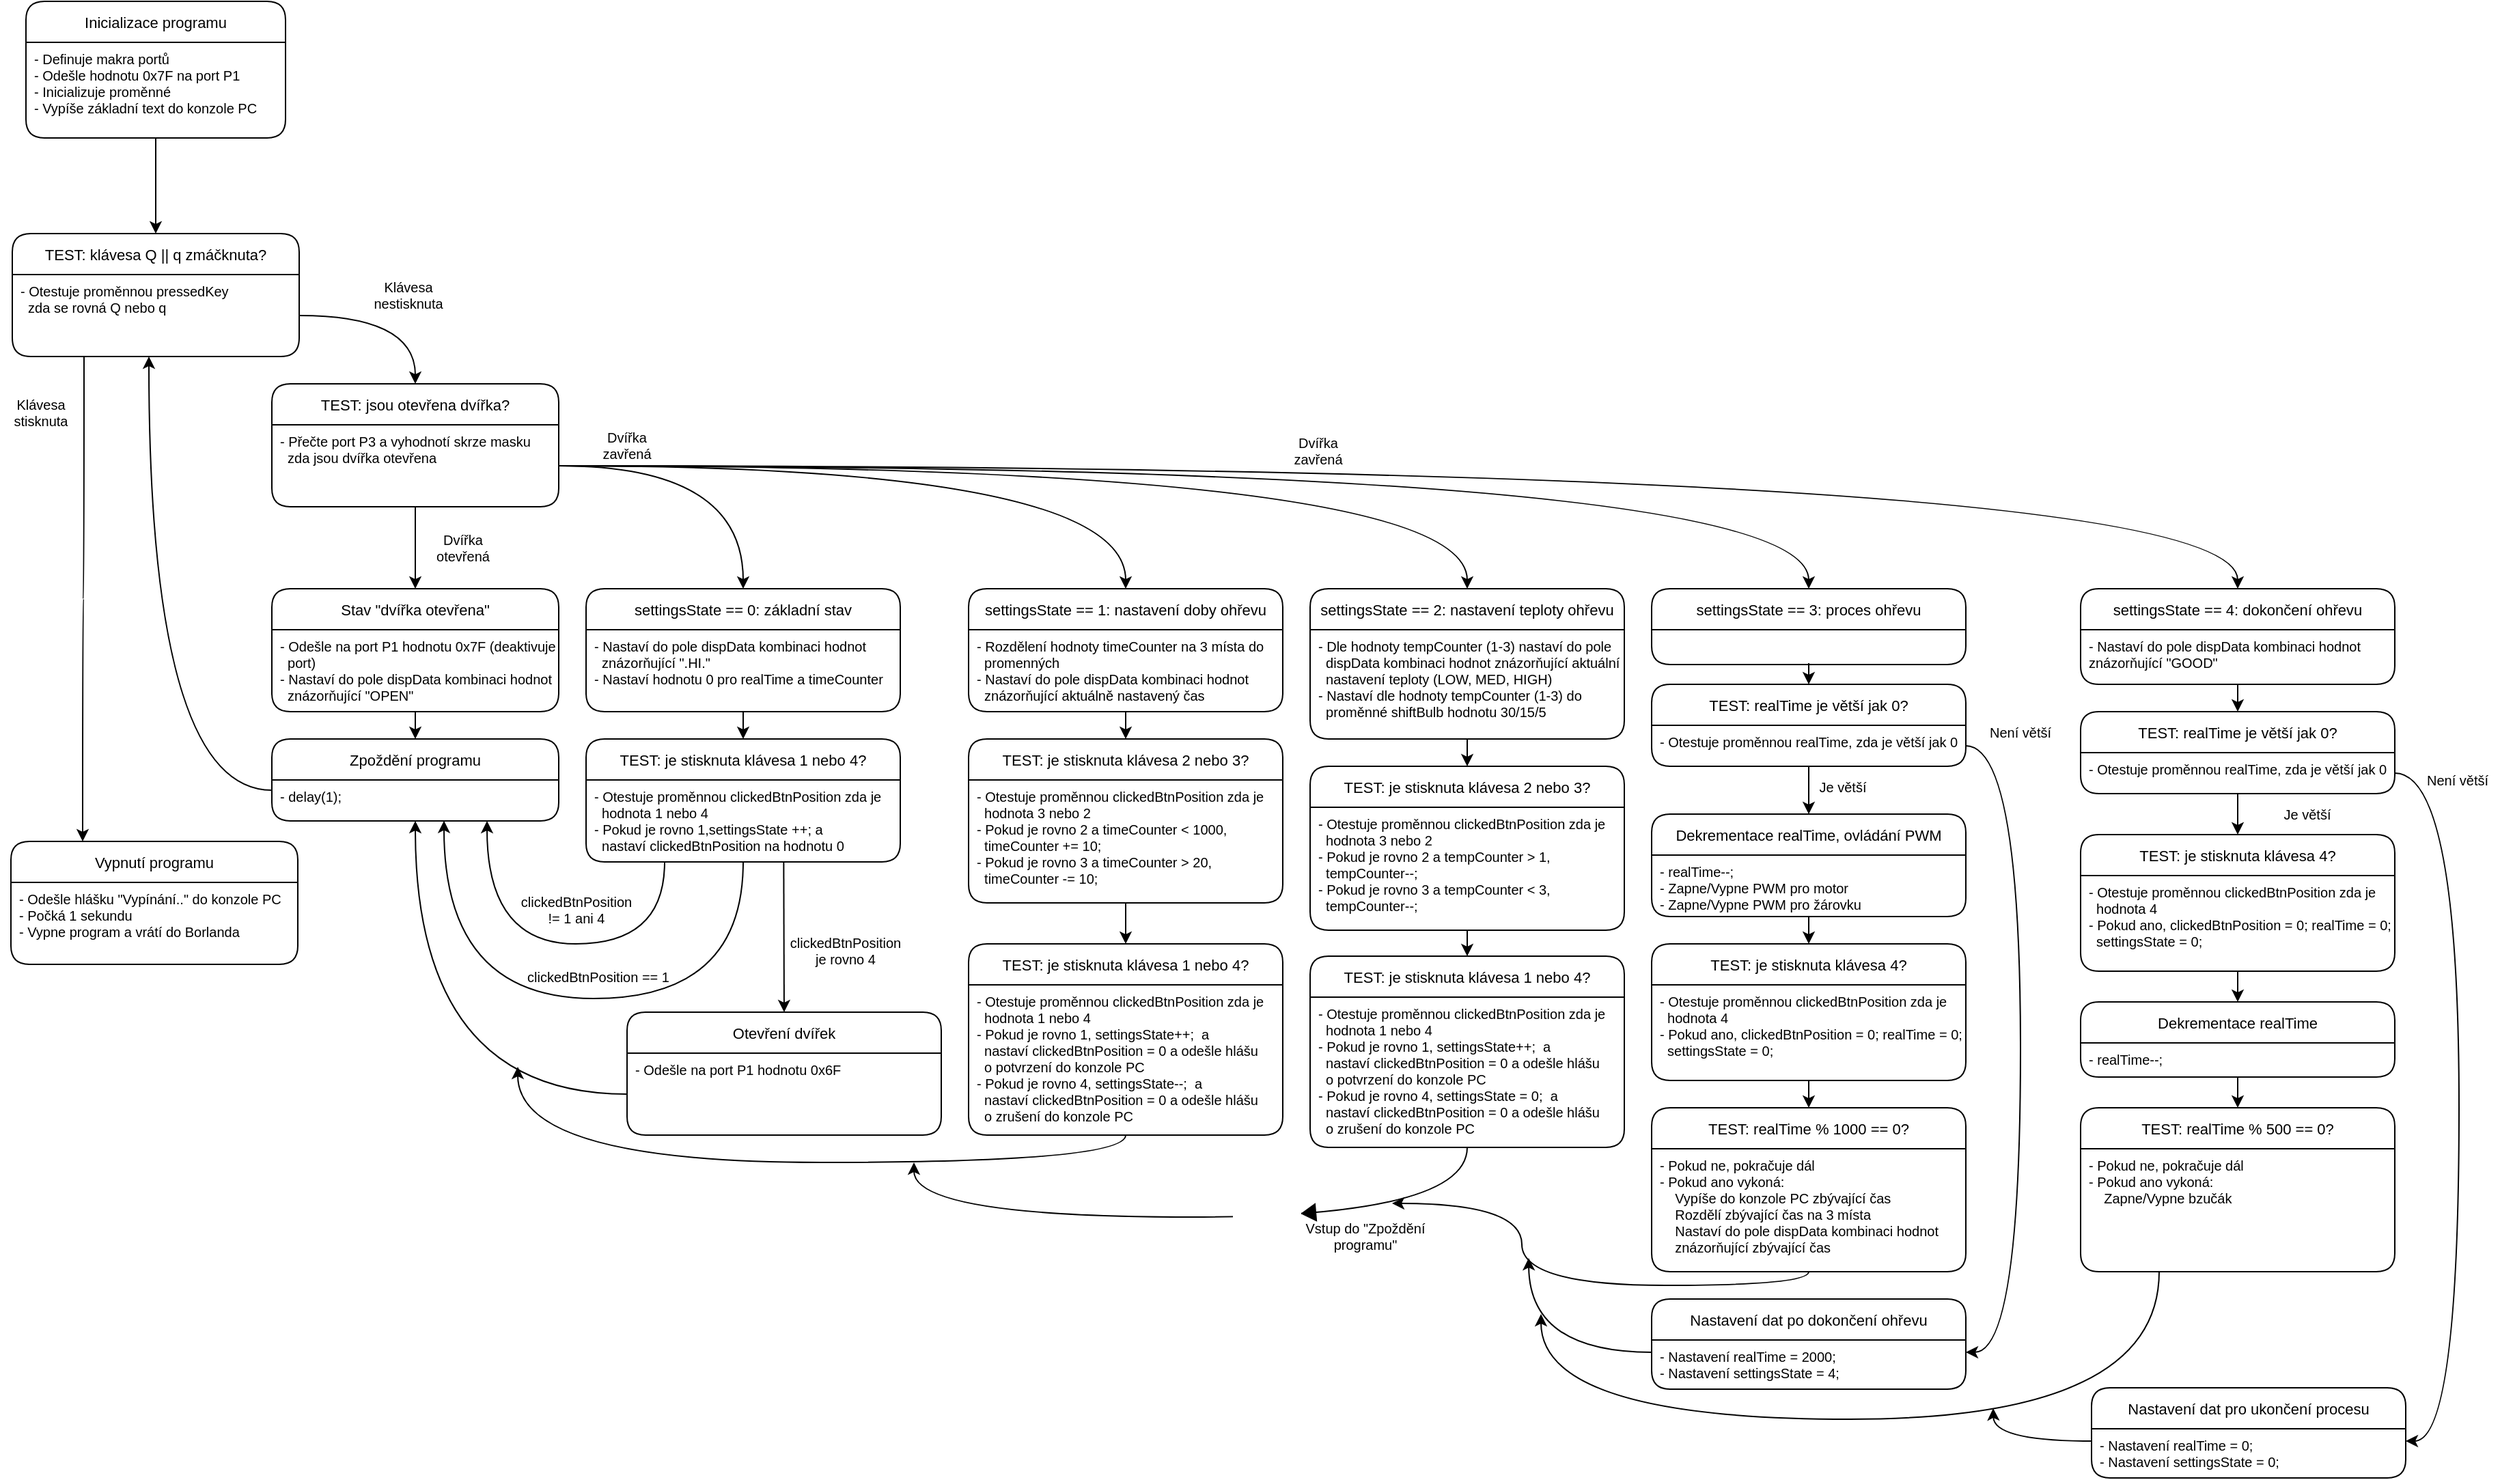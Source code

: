 <mxfile version="15.4.0" type="device"><diagram id="WCEQDGPg4h76iS94vXAC" name="Stránka-1"><mxGraphModel dx="2370" dy="1370" grid="1" gridSize="1" guides="1" tooltips="1" connect="1" arrows="1" fold="1" page="1" pageScale="1" pageWidth="827" pageHeight="1169" math="0" shadow="0"><root><mxCell id="0"/><mxCell id="1" parent="0"/><mxCell id="MdyoqYHxf6ABX_Qbf7hi-29" value="Inicializace programu" style="swimlane;childLayout=stackLayout;horizontal=1;startSize=30;horizontalStack=0;rounded=1;fontSize=11;fontStyle=0;strokeWidth=1;resizeParent=0;resizeLast=1;shadow=0;dashed=0;align=center;" vertex="1" parent="1"><mxGeometry x="150" y="170" width="190" height="100" as="geometry"/></mxCell><mxCell id="MdyoqYHxf6ABX_Qbf7hi-30" value="- Definuje makra portů&#10;- Odešle hodnotu 0x7F na port P1&#10;- Inicializuje proměnné&#10;- Vypíše základní text do konzole PC&#10;" style="align=left;strokeColor=none;fillColor=none;spacingLeft=4;fontSize=10;verticalAlign=top;resizable=0;rotatable=0;part=1;" vertex="1" parent="MdyoqYHxf6ABX_Qbf7hi-29"><mxGeometry y="30" width="190" height="70" as="geometry"/></mxCell><mxCell id="MdyoqYHxf6ABX_Qbf7hi-33" style="edgeStyle=orthogonalEdgeStyle;rounded=0;orthogonalLoop=1;jettySize=auto;html=1;exitX=0.5;exitY=1;exitDx=0;exitDy=0;fontSize=10;entryX=0.5;entryY=0;entryDx=0;entryDy=0;" edge="1" parent="1" source="MdyoqYHxf6ABX_Qbf7hi-30" target="MdyoqYHxf6ABX_Qbf7hi-41"><mxGeometry relative="1" as="geometry"><mxPoint x="245" y="300" as="targetPoint"/></mxGeometry></mxCell><mxCell id="MdyoqYHxf6ABX_Qbf7hi-36" value="Vypnutí programu" style="swimlane;childLayout=stackLayout;horizontal=1;startSize=30;horizontalStack=0;rounded=1;fontSize=11;fontStyle=0;strokeWidth=1;resizeParent=0;resizeLast=1;shadow=0;dashed=0;align=center;" vertex="1" parent="1"><mxGeometry x="139" y="785" width="210" height="90" as="geometry"/></mxCell><mxCell id="MdyoqYHxf6ABX_Qbf7hi-37" value="- Odešle hlášku &quot;Vypínání..&quot; do konzole PC&#10;- Počká 1 sekundu&#10;- Vypne program a vrátí do Borlanda&#10;" style="align=left;strokeColor=none;fillColor=none;spacingLeft=4;fontSize=10;verticalAlign=top;resizable=0;rotatable=0;part=1;" vertex="1" parent="MdyoqYHxf6ABX_Qbf7hi-36"><mxGeometry y="30" width="210" height="60" as="geometry"/></mxCell><mxCell id="MdyoqYHxf6ABX_Qbf7hi-39" value="Klávesa stisknuta" style="text;html=1;strokeColor=none;fillColor=none;align=center;verticalAlign=middle;whiteSpace=wrap;rounded=0;fontSize=10;" vertex="1" parent="1"><mxGeometry x="131" y="456" width="60" height="30" as="geometry"/></mxCell><mxCell id="MdyoqYHxf6ABX_Qbf7hi-41" value="TEST: klávesa Q || q zmáčknuta?" style="swimlane;childLayout=stackLayout;horizontal=1;startSize=30;horizontalStack=0;rounded=1;fontSize=11;fontStyle=0;strokeWidth=1;resizeParent=0;resizeLast=1;shadow=0;dashed=0;align=center;" vertex="1" parent="1"><mxGeometry x="140" y="340" width="210" height="90" as="geometry"/></mxCell><mxCell id="MdyoqYHxf6ABX_Qbf7hi-42" value="- Otestuje proměnnou pressedKey&#10;  zda se rovná Q nebo q" style="align=left;strokeColor=none;fillColor=none;spacingLeft=4;fontSize=10;verticalAlign=top;resizable=0;rotatable=0;part=1;" vertex="1" parent="MdyoqYHxf6ABX_Qbf7hi-41"><mxGeometry y="30" width="210" height="60" as="geometry"/></mxCell><mxCell id="MdyoqYHxf6ABX_Qbf7hi-43" value="TEST: jsou otevřena dvířka?" style="swimlane;childLayout=stackLayout;horizontal=1;startSize=30;horizontalStack=0;rounded=1;fontSize=11;fontStyle=0;strokeWidth=1;resizeParent=0;resizeLast=1;shadow=0;dashed=0;align=center;" vertex="1" parent="1"><mxGeometry x="330" y="450" width="210" height="90" as="geometry"/></mxCell><mxCell id="MdyoqYHxf6ABX_Qbf7hi-44" value="- Přečte port P3 a vyhodnotí skrze masku&#10;  zda jsou dvířka otevřena" style="align=left;strokeColor=none;fillColor=none;spacingLeft=4;fontSize=10;verticalAlign=top;resizable=0;rotatable=0;part=1;" vertex="1" parent="MdyoqYHxf6ABX_Qbf7hi-43"><mxGeometry y="30" width="210" height="60" as="geometry"/></mxCell><mxCell id="MdyoqYHxf6ABX_Qbf7hi-46" style="edgeStyle=orthogonalEdgeStyle;rounded=0;orthogonalLoop=1;jettySize=auto;html=1;exitX=1;exitY=0.5;exitDx=0;exitDy=0;entryX=0.5;entryY=0;entryDx=0;entryDy=0;fontSize=10;curved=1;" edge="1" parent="1" source="MdyoqYHxf6ABX_Qbf7hi-42" target="MdyoqYHxf6ABX_Qbf7hi-43"><mxGeometry relative="1" as="geometry"><Array as="points"><mxPoint x="435" y="400"/></Array></mxGeometry></mxCell><mxCell id="MdyoqYHxf6ABX_Qbf7hi-47" value="Klávesa nestisknuta" style="text;html=1;strokeColor=none;fillColor=none;align=center;verticalAlign=middle;whiteSpace=wrap;rounded=0;fontSize=10;" vertex="1" parent="1"><mxGeometry x="400" y="370" width="60" height="30" as="geometry"/></mxCell><mxCell id="MdyoqYHxf6ABX_Qbf7hi-49" value="Stav &quot;dvířka otevřena&quot;" style="swimlane;childLayout=stackLayout;horizontal=1;startSize=30;horizontalStack=0;rounded=1;fontSize=11;fontStyle=0;strokeWidth=1;resizeParent=0;resizeLast=1;shadow=0;dashed=0;align=center;" vertex="1" parent="1"><mxGeometry x="330" y="600" width="210" height="90" as="geometry"/></mxCell><mxCell id="MdyoqYHxf6ABX_Qbf7hi-50" value="- Odešle na port P1 hodnotu 0x7F (deaktivuje&#10;  port)&#10;- Nastaví do pole dispData kombinaci hodnot&#10;  znázorňující &quot;OPEN&quot;" style="align=left;strokeColor=none;fillColor=none;spacingLeft=4;fontSize=10;verticalAlign=top;resizable=0;rotatable=0;part=1;" vertex="1" parent="MdyoqYHxf6ABX_Qbf7hi-49"><mxGeometry y="30" width="210" height="60" as="geometry"/></mxCell><mxCell id="MdyoqYHxf6ABX_Qbf7hi-51" style="edgeStyle=none;rounded=0;orthogonalLoop=1;jettySize=auto;html=1;exitX=0.5;exitY=1;exitDx=0;exitDy=0;entryX=0.5;entryY=0;entryDx=0;entryDy=0;fontSize=10;" edge="1" parent="1" source="MdyoqYHxf6ABX_Qbf7hi-44" target="MdyoqYHxf6ABX_Qbf7hi-49"><mxGeometry relative="1" as="geometry"/></mxCell><mxCell id="MdyoqYHxf6ABX_Qbf7hi-54" value="Zpoždění programu" style="swimlane;childLayout=stackLayout;horizontal=1;startSize=30;horizontalStack=0;rounded=1;fontSize=11;fontStyle=0;strokeWidth=1;resizeParent=0;resizeLast=1;shadow=0;dashed=0;align=center;" vertex="1" parent="1"><mxGeometry x="330" y="710" width="210" height="60" as="geometry"/></mxCell><mxCell id="MdyoqYHxf6ABX_Qbf7hi-55" value="- delay(1);" style="align=left;strokeColor=none;fillColor=none;spacingLeft=4;fontSize=10;verticalAlign=top;resizable=0;rotatable=0;part=1;" vertex="1" parent="MdyoqYHxf6ABX_Qbf7hi-54"><mxGeometry y="30" width="210" height="30" as="geometry"/></mxCell><mxCell id="MdyoqYHxf6ABX_Qbf7hi-56" style="edgeStyle=none;rounded=0;orthogonalLoop=1;jettySize=auto;html=1;exitX=0.5;exitY=1;exitDx=0;exitDy=0;entryX=0.5;entryY=0;entryDx=0;entryDy=0;fontSize=10;" edge="1" parent="1" source="MdyoqYHxf6ABX_Qbf7hi-50" target="MdyoqYHxf6ABX_Qbf7hi-54"><mxGeometry relative="1" as="geometry"/></mxCell><mxCell id="MdyoqYHxf6ABX_Qbf7hi-58" style="edgeStyle=orthogonalEdgeStyle;rounded=0;orthogonalLoop=1;jettySize=auto;html=1;exitX=0;exitY=0.25;exitDx=0;exitDy=0;fontSize=10;curved=1;" edge="1" parent="1" source="MdyoqYHxf6ABX_Qbf7hi-55"><mxGeometry relative="1" as="geometry"><mxPoint x="240" y="430" as="targetPoint"/><Array as="points"><mxPoint x="240" y="748"/><mxPoint x="240" y="430"/></Array></mxGeometry></mxCell><mxCell id="MdyoqYHxf6ABX_Qbf7hi-59" value="Dvířka otevřená" style="text;html=1;strokeColor=none;fillColor=none;align=center;verticalAlign=middle;whiteSpace=wrap;rounded=0;fontSize=10;" vertex="1" parent="1"><mxGeometry x="440" y="554.5" width="60" height="30" as="geometry"/></mxCell><mxCell id="MdyoqYHxf6ABX_Qbf7hi-60" value="settingsState == 0: základní stav" style="swimlane;childLayout=stackLayout;horizontal=1;startSize=30;horizontalStack=0;rounded=1;fontSize=11;fontStyle=0;strokeWidth=1;resizeParent=0;resizeLast=1;shadow=0;dashed=0;align=center;" vertex="1" parent="1"><mxGeometry x="560" y="600" width="230" height="90" as="geometry"/></mxCell><mxCell id="MdyoqYHxf6ABX_Qbf7hi-61" value="- Nastaví do pole dispData kombinaci hodnot&#10;  znázorňující &quot;.HI.&quot;&#10;- Nastaví hodnotu 0 pro realTime a timeCounter" style="align=left;strokeColor=none;fillColor=none;spacingLeft=4;fontSize=10;verticalAlign=top;resizable=0;rotatable=0;part=1;" vertex="1" parent="MdyoqYHxf6ABX_Qbf7hi-60"><mxGeometry y="30" width="230" height="60" as="geometry"/></mxCell><mxCell id="MdyoqYHxf6ABX_Qbf7hi-62" style="edgeStyle=orthogonalEdgeStyle;rounded=0;orthogonalLoop=1;jettySize=auto;html=1;exitX=1;exitY=0.5;exitDx=0;exitDy=0;entryX=0.5;entryY=0;entryDx=0;entryDy=0;fontSize=10;curved=1;" edge="1" parent="1" source="MdyoqYHxf6ABX_Qbf7hi-44" target="MdyoqYHxf6ABX_Qbf7hi-60"><mxGeometry relative="1" as="geometry"/></mxCell><mxCell id="MdyoqYHxf6ABX_Qbf7hi-63" value="Dvířka zavřená" style="text;html=1;strokeColor=none;fillColor=none;align=center;verticalAlign=middle;whiteSpace=wrap;rounded=0;fontSize=10;" vertex="1" parent="1"><mxGeometry x="560" y="480" width="60" height="30" as="geometry"/></mxCell><mxCell id="MdyoqYHxf6ABX_Qbf7hi-64" value="TEST: je stisknuta klávesa 1 nebo 4?" style="swimlane;childLayout=stackLayout;horizontal=1;startSize=30;horizontalStack=0;rounded=1;fontSize=11;fontStyle=0;strokeWidth=1;resizeParent=0;resizeLast=1;shadow=0;dashed=0;align=center;" vertex="1" parent="1"><mxGeometry x="560" y="710" width="230" height="90" as="geometry"/></mxCell><mxCell id="MdyoqYHxf6ABX_Qbf7hi-65" value="- Otestuje proměnnou clickedBtnPosition zda je&#10;  hodnota 1 nebo 4&#10;- Pokud je rovno 1,settingsState ++; a &#10;  nastaví clickedBtnPosition na hodnotu 0" style="align=left;strokeColor=none;fillColor=none;spacingLeft=4;fontSize=10;verticalAlign=top;resizable=0;rotatable=0;part=1;" vertex="1" parent="MdyoqYHxf6ABX_Qbf7hi-64"><mxGeometry y="30" width="230" height="60" as="geometry"/></mxCell><mxCell id="MdyoqYHxf6ABX_Qbf7hi-66" style="edgeStyle=none;rounded=0;orthogonalLoop=1;jettySize=auto;html=1;exitX=0.5;exitY=1;exitDx=0;exitDy=0;entryX=0.5;entryY=0;entryDx=0;entryDy=0;fontSize=10;" edge="1" parent="1" source="MdyoqYHxf6ABX_Qbf7hi-61" target="MdyoqYHxf6ABX_Qbf7hi-64"><mxGeometry relative="1" as="geometry"/></mxCell><mxCell id="MdyoqYHxf6ABX_Qbf7hi-67" style="edgeStyle=orthogonalEdgeStyle;rounded=0;orthogonalLoop=1;jettySize=auto;html=1;exitX=0.25;exitY=1;exitDx=0;exitDy=0;entryX=0.75;entryY=1;entryDx=0;entryDy=0;fontSize=10;curved=1;" edge="1" parent="1" source="MdyoqYHxf6ABX_Qbf7hi-65" target="MdyoqYHxf6ABX_Qbf7hi-55"><mxGeometry relative="1" as="geometry"><Array as="points"><mxPoint x="618" y="860"/><mxPoint x="488" y="860"/></Array></mxGeometry></mxCell><mxCell id="MdyoqYHxf6ABX_Qbf7hi-69" value="clickedBtnPosition != 1 ani 4" style="text;html=1;strokeColor=none;fillColor=none;align=center;verticalAlign=middle;whiteSpace=wrap;rounded=0;fontSize=10;" vertex="1" parent="1"><mxGeometry x="508" y="820" width="90" height="30" as="geometry"/></mxCell><mxCell id="MdyoqYHxf6ABX_Qbf7hi-70" value="Otevření dvířek" style="swimlane;childLayout=stackLayout;horizontal=1;startSize=30;horizontalStack=0;rounded=1;fontSize=11;fontStyle=0;strokeWidth=1;resizeParent=0;resizeLast=1;shadow=0;dashed=0;align=center;" vertex="1" parent="1"><mxGeometry x="590" y="910" width="230" height="90" as="geometry"/></mxCell><mxCell id="MdyoqYHxf6ABX_Qbf7hi-71" value="- Odešle na port P1 hodnotu 0x6F" style="align=left;strokeColor=none;fillColor=none;spacingLeft=4;fontSize=10;verticalAlign=top;resizable=0;rotatable=0;part=1;" vertex="1" parent="MdyoqYHxf6ABX_Qbf7hi-70"><mxGeometry y="30" width="230" height="60" as="geometry"/></mxCell><mxCell id="MdyoqYHxf6ABX_Qbf7hi-72" style="edgeStyle=orthogonalEdgeStyle;curved=1;rounded=0;orthogonalLoop=1;jettySize=auto;html=1;exitX=0.629;exitY=1;exitDx=0;exitDy=0;entryX=0.5;entryY=0;entryDx=0;entryDy=0;fontSize=10;exitPerimeter=0;" edge="1" parent="1" source="MdyoqYHxf6ABX_Qbf7hi-65" target="MdyoqYHxf6ABX_Qbf7hi-70"><mxGeometry relative="1" as="geometry"/></mxCell><mxCell id="MdyoqYHxf6ABX_Qbf7hi-73" style="edgeStyle=orthogonalEdgeStyle;curved=1;rounded=0;orthogonalLoop=1;jettySize=auto;html=1;exitX=0;exitY=0.5;exitDx=0;exitDy=0;fontSize=10;entryX=0.5;entryY=1;entryDx=0;entryDy=0;" edge="1" parent="1" source="MdyoqYHxf6ABX_Qbf7hi-71" target="MdyoqYHxf6ABX_Qbf7hi-55"><mxGeometry relative="1" as="geometry"><mxPoint x="420" y="830" as="targetPoint"/></mxGeometry></mxCell><mxCell id="MdyoqYHxf6ABX_Qbf7hi-74" value="clickedBtnPosition je rovno 4" style="text;html=1;strokeColor=none;fillColor=none;align=center;verticalAlign=middle;whiteSpace=wrap;rounded=0;fontSize=10;" vertex="1" parent="1"><mxGeometry x="710" y="850" width="80" height="30" as="geometry"/></mxCell><mxCell id="MdyoqYHxf6ABX_Qbf7hi-75" style="edgeStyle=orthogonalEdgeStyle;curved=1;rounded=0;orthogonalLoop=1;jettySize=auto;html=1;exitX=0.5;exitY=1;exitDx=0;exitDy=0;entryX=0.6;entryY=0.995;entryDx=0;entryDy=0;entryPerimeter=0;fontSize=10;" edge="1" parent="1" source="MdyoqYHxf6ABX_Qbf7hi-65" target="MdyoqYHxf6ABX_Qbf7hi-55"><mxGeometry relative="1" as="geometry"><Array as="points"><mxPoint x="675" y="900"/><mxPoint x="456" y="900"/></Array></mxGeometry></mxCell><mxCell id="MdyoqYHxf6ABX_Qbf7hi-76" value="clickedBtnPosition == 1" style="text;html=1;strokeColor=none;fillColor=none;align=center;verticalAlign=middle;whiteSpace=wrap;rounded=0;fontSize=10;" vertex="1" parent="1"><mxGeometry x="514" y="869" width="110" height="30" as="geometry"/></mxCell><mxCell id="MdyoqYHxf6ABX_Qbf7hi-77" value="settingsState == 1: nastavení doby ohřevu" style="swimlane;childLayout=stackLayout;horizontal=1;startSize=30;horizontalStack=0;rounded=1;fontSize=11;fontStyle=0;strokeWidth=1;resizeParent=0;resizeLast=1;shadow=0;dashed=0;align=center;" vertex="1" parent="1"><mxGeometry x="840" y="600" width="230" height="90" as="geometry"/></mxCell><mxCell id="MdyoqYHxf6ABX_Qbf7hi-78" value="- Rozdělení hodnoty timeCounter na 3 místa do &#10;  promenných&#10;- Nastaví do pole dispData kombinaci hodnot&#10;  znázorňující aktuálně nastavený čas" style="align=left;strokeColor=none;fillColor=none;spacingLeft=4;fontSize=10;verticalAlign=top;resizable=0;rotatable=0;part=1;" vertex="1" parent="MdyoqYHxf6ABX_Qbf7hi-77"><mxGeometry y="30" width="230" height="60" as="geometry"/></mxCell><mxCell id="MdyoqYHxf6ABX_Qbf7hi-79" style="edgeStyle=orthogonalEdgeStyle;curved=1;rounded=0;orthogonalLoop=1;jettySize=auto;html=1;exitX=1;exitY=0.5;exitDx=0;exitDy=0;fontSize=10;" edge="1" parent="1" source="MdyoqYHxf6ABX_Qbf7hi-44" target="MdyoqYHxf6ABX_Qbf7hi-77"><mxGeometry relative="1" as="geometry"/></mxCell><mxCell id="MdyoqYHxf6ABX_Qbf7hi-82" value="TEST: je stisknuta klávesa 2 nebo 3?" style="swimlane;childLayout=stackLayout;horizontal=1;startSize=30;horizontalStack=0;rounded=1;fontSize=11;fontStyle=0;strokeWidth=1;resizeParent=0;resizeLast=1;shadow=0;dashed=0;align=center;" vertex="1" parent="1"><mxGeometry x="840" y="710" width="230" height="120" as="geometry"/></mxCell><mxCell id="MdyoqYHxf6ABX_Qbf7hi-83" value="- Otestuje proměnnou clickedBtnPosition zda je&#10;  hodnota 3 nebo 2&#10;- Pokud je rovno 2 a timeCounter &lt; 1000, &#10;  timeCounter += 10;&#10;- Pokud je rovno 3 a timeCounter &gt; 20, &#10;  timeCounter -= 10;" style="align=left;strokeColor=none;fillColor=none;spacingLeft=4;fontSize=10;verticalAlign=top;resizable=0;rotatable=0;part=1;" vertex="1" parent="MdyoqYHxf6ABX_Qbf7hi-82"><mxGeometry y="30" width="230" height="90" as="geometry"/></mxCell><mxCell id="MdyoqYHxf6ABX_Qbf7hi-84" value="TEST: je stisknuta klávesa 1 nebo 4?" style="swimlane;childLayout=stackLayout;horizontal=1;startSize=30;horizontalStack=0;rounded=1;fontSize=11;fontStyle=0;strokeWidth=1;resizeParent=0;resizeLast=1;shadow=0;dashed=0;align=center;" vertex="1" parent="1"><mxGeometry x="840" y="860" width="230" height="140" as="geometry"/></mxCell><mxCell id="MdyoqYHxf6ABX_Qbf7hi-85" value="- Otestuje proměnnou clickedBtnPosition zda je&#10;  hodnota 1 nebo 4&#10;- Pokud je rovno 1, settingsState++;  a &#10;  nastaví clickedBtnPosition = 0 a odešle hlášu&#10;  o potvrzení do konzole PC&#10;- Pokud je rovno 4, settingsState--;  a &#10;  nastaví clickedBtnPosition = 0 a odešle hlášu&#10;  o zrušení do konzole PC" style="align=left;strokeColor=none;fillColor=none;spacingLeft=4;fontSize=10;verticalAlign=top;resizable=0;rotatable=0;part=1;" vertex="1" parent="MdyoqYHxf6ABX_Qbf7hi-84"><mxGeometry y="30" width="230" height="110" as="geometry"/></mxCell><mxCell id="MdyoqYHxf6ABX_Qbf7hi-86" style="edgeStyle=orthogonalEdgeStyle;curved=1;rounded=0;orthogonalLoop=1;jettySize=auto;html=1;exitX=0.5;exitY=1;exitDx=0;exitDy=0;entryX=0.5;entryY=0;entryDx=0;entryDy=0;fontSize=10;" edge="1" parent="1" source="MdyoqYHxf6ABX_Qbf7hi-78" target="MdyoqYHxf6ABX_Qbf7hi-82"><mxGeometry relative="1" as="geometry"/></mxCell><mxCell id="MdyoqYHxf6ABX_Qbf7hi-87" style="edgeStyle=orthogonalEdgeStyle;curved=1;rounded=0;orthogonalLoop=1;jettySize=auto;html=1;exitX=0.5;exitY=1;exitDx=0;exitDy=0;entryX=0.5;entryY=0;entryDx=0;entryDy=0;fontSize=10;" edge="1" parent="1" source="MdyoqYHxf6ABX_Qbf7hi-83" target="MdyoqYHxf6ABX_Qbf7hi-84"><mxGeometry relative="1" as="geometry"/></mxCell><mxCell id="MdyoqYHxf6ABX_Qbf7hi-88" style="edgeStyle=orthogonalEdgeStyle;curved=1;rounded=0;orthogonalLoop=1;jettySize=auto;html=1;exitX=0.5;exitY=1;exitDx=0;exitDy=0;fontSize=10;" edge="1" parent="1" source="MdyoqYHxf6ABX_Qbf7hi-85"><mxGeometry relative="1" as="geometry"><mxPoint x="510" y="950" as="targetPoint"/><Array as="points"><mxPoint x="955" y="1020"/><mxPoint x="510" y="1020"/></Array></mxGeometry></mxCell><mxCell id="MdyoqYHxf6ABX_Qbf7hi-89" value="settingsState == 2: nastavení teploty ohřevu" style="swimlane;childLayout=stackLayout;horizontal=1;startSize=30;horizontalStack=0;rounded=1;fontSize=11;fontStyle=0;strokeWidth=1;resizeParent=0;resizeLast=1;shadow=0;dashed=0;align=center;" vertex="1" parent="1"><mxGeometry x="1090" y="600" width="230" height="110" as="geometry"/></mxCell><mxCell id="MdyoqYHxf6ABX_Qbf7hi-90" value="- Dle hodnoty tempCounter (1-3) nastaví do pole &#10;  dispData kombinaci hodnot znázorňující aktuální &#10;  nastavení teploty (LOW, MED, HIGH)&#10;- Nastaví dle hodnoty tempCounter (1-3) do &#10;  proměnné shiftBulb hodnotu 30/15/5" style="align=left;strokeColor=none;fillColor=none;spacingLeft=4;fontSize=10;verticalAlign=top;resizable=0;rotatable=0;part=1;" vertex="1" parent="MdyoqYHxf6ABX_Qbf7hi-89"><mxGeometry y="30" width="230" height="80" as="geometry"/></mxCell><mxCell id="MdyoqYHxf6ABX_Qbf7hi-94" value="TEST: je stisknuta klávesa 2 nebo 3?" style="swimlane;childLayout=stackLayout;horizontal=1;startSize=30;horizontalStack=0;rounded=1;fontSize=11;fontStyle=0;strokeWidth=1;resizeParent=0;resizeLast=1;shadow=0;dashed=0;align=center;" vertex="1" parent="1"><mxGeometry x="1090" y="730" width="230" height="120" as="geometry"/></mxCell><mxCell id="MdyoqYHxf6ABX_Qbf7hi-95" value="- Otestuje proměnnou clickedBtnPosition zda je&#10;  hodnota 3 nebo 2&#10;- Pokud je rovno 2 a tempCounter &gt; 1, &#10;  tempCounter--;&#10;- Pokud je rovno 3 a tempCounter &lt; 3, &#10;  tempCounter--;" style="align=left;strokeColor=none;fillColor=none;spacingLeft=4;fontSize=10;verticalAlign=top;resizable=0;rotatable=0;part=1;" vertex="1" parent="MdyoqYHxf6ABX_Qbf7hi-94"><mxGeometry y="30" width="230" height="90" as="geometry"/></mxCell><mxCell id="MdyoqYHxf6ABX_Qbf7hi-96" value="TEST: je stisknuta klávesa 1 nebo 4?" style="swimlane;childLayout=stackLayout;horizontal=1;startSize=30;horizontalStack=0;rounded=1;fontSize=11;fontStyle=0;strokeWidth=1;resizeParent=0;resizeLast=1;shadow=0;dashed=0;align=center;" vertex="1" parent="1"><mxGeometry x="1090" y="869" width="230" height="140" as="geometry"/></mxCell><mxCell id="MdyoqYHxf6ABX_Qbf7hi-97" value="- Otestuje proměnnou clickedBtnPosition zda je&#10;  hodnota 1 nebo 4&#10;- Pokud je rovno 1, settingsState++;  a &#10;  nastaví clickedBtnPosition = 0 a odešle hlášu&#10;  o potvrzení do konzole PC&#10;- Pokud je rovno 4, settingsState = 0;  a &#10;  nastaví clickedBtnPosition = 0 a odešle hlášu&#10;  o zrušení do konzole PC" style="align=left;strokeColor=none;fillColor=none;spacingLeft=4;fontSize=10;verticalAlign=top;resizable=0;rotatable=0;part=1;" vertex="1" parent="MdyoqYHxf6ABX_Qbf7hi-96"><mxGeometry y="30" width="230" height="110" as="geometry"/></mxCell><mxCell id="MdyoqYHxf6ABX_Qbf7hi-98" style="edgeStyle=orthogonalEdgeStyle;curved=1;rounded=0;orthogonalLoop=1;jettySize=auto;html=1;exitX=0.5;exitY=1;exitDx=0;exitDy=0;entryX=0.5;entryY=0;entryDx=0;entryDy=0;fontSize=10;" edge="1" parent="1" source="MdyoqYHxf6ABX_Qbf7hi-90" target="MdyoqYHxf6ABX_Qbf7hi-94"><mxGeometry relative="1" as="geometry"/></mxCell><mxCell id="MdyoqYHxf6ABX_Qbf7hi-99" style="edgeStyle=orthogonalEdgeStyle;curved=1;rounded=0;orthogonalLoop=1;jettySize=auto;html=1;exitX=0.5;exitY=1;exitDx=0;exitDy=0;entryX=0.5;entryY=0;entryDx=0;entryDy=0;fontSize=10;" edge="1" parent="1" source="MdyoqYHxf6ABX_Qbf7hi-95" target="MdyoqYHxf6ABX_Qbf7hi-96"><mxGeometry relative="1" as="geometry"/></mxCell><mxCell id="MdyoqYHxf6ABX_Qbf7hi-101" style="edgeStyle=orthogonalEdgeStyle;curved=1;rounded=0;orthogonalLoop=1;jettySize=auto;html=1;exitX=1;exitY=0.5;exitDx=0;exitDy=0;fontSize=10;" edge="1" parent="1" source="MdyoqYHxf6ABX_Qbf7hi-44" target="MdyoqYHxf6ABX_Qbf7hi-89"><mxGeometry relative="1" as="geometry"/></mxCell><mxCell id="MdyoqYHxf6ABX_Qbf7hi-104" value="TEST: je stisknuta klávesa 4?" style="swimlane;childLayout=stackLayout;horizontal=1;startSize=30;horizontalStack=0;rounded=1;fontSize=11;fontStyle=0;strokeWidth=1;resizeParent=0;resizeLast=1;shadow=0;dashed=0;align=center;" vertex="1" parent="1"><mxGeometry x="1340" y="860" width="230" height="100" as="geometry"/></mxCell><mxCell id="MdyoqYHxf6ABX_Qbf7hi-105" value="- Otestuje proměnnou clickedBtnPosition zda je&#10;  hodnota 4&#10;- Pokud ano, clickedBtnPosition = 0; realTime = 0;&#10;  settingsState = 0;" style="align=left;strokeColor=none;fillColor=none;spacingLeft=4;fontSize=10;verticalAlign=top;resizable=0;rotatable=0;part=1;" vertex="1" parent="MdyoqYHxf6ABX_Qbf7hi-104"><mxGeometry y="30" width="230" height="70" as="geometry"/></mxCell><mxCell id="MdyoqYHxf6ABX_Qbf7hi-106" value="TEST: realTime % 1000 == 0?" style="swimlane;childLayout=stackLayout;horizontal=1;startSize=30;horizontalStack=0;rounded=1;fontSize=11;fontStyle=0;strokeWidth=1;resizeParent=0;resizeLast=1;shadow=0;dashed=0;align=center;" vertex="1" parent="1"><mxGeometry x="1340" y="980" width="230" height="120" as="geometry"/></mxCell><mxCell id="MdyoqYHxf6ABX_Qbf7hi-107" value="- Pokud ne, pokračuje dál&#10;- Pokud ano vykoná:&#10;    Vypíše do konzole PC zbývající čas&#10;    Rozdělí zbývající čas na 3 místa&#10;    Nastaví do pole dispData kombinaci hodnot&#10;    znázorňující zbývající čas" style="align=left;strokeColor=none;fillColor=none;spacingLeft=4;fontSize=10;verticalAlign=top;resizable=0;rotatable=0;part=1;" vertex="1" parent="MdyoqYHxf6ABX_Qbf7hi-106"><mxGeometry y="30" width="230" height="90" as="geometry"/></mxCell><mxCell id="MdyoqYHxf6ABX_Qbf7hi-108" value="TEST: realTime je větší jak 0?" style="swimlane;childLayout=stackLayout;horizontal=1;startSize=30;horizontalStack=0;rounded=1;fontSize=11;fontStyle=0;strokeWidth=1;resizeParent=0;resizeLast=1;shadow=0;dashed=0;align=center;" vertex="1" parent="1"><mxGeometry x="1340" y="670" width="230" height="60" as="geometry"/></mxCell><mxCell id="MdyoqYHxf6ABX_Qbf7hi-109" value="- Otestuje proměnnou realTime, zda je větší jak 0" style="align=left;strokeColor=none;fillColor=none;spacingLeft=4;fontSize=10;verticalAlign=top;resizable=0;rotatable=0;part=1;" vertex="1" parent="MdyoqYHxf6ABX_Qbf7hi-108"><mxGeometry y="30" width="230" height="30" as="geometry"/></mxCell><mxCell id="MdyoqYHxf6ABX_Qbf7hi-110" value="settingsState == 3: proces ohřevu" style="swimlane;childLayout=stackLayout;horizontal=1;startSize=30;horizontalStack=0;rounded=1;fontSize=11;fontStyle=0;strokeWidth=1;resizeParent=0;resizeLast=1;shadow=0;dashed=0;align=center;" vertex="1" parent="1"><mxGeometry x="1340" y="600" width="230" height="55.5" as="geometry"/></mxCell><mxCell id="MdyoqYHxf6ABX_Qbf7hi-112" style="edgeStyle=orthogonalEdgeStyle;curved=1;rounded=0;orthogonalLoop=1;jettySize=auto;html=1;exitX=0.5;exitY=1;exitDx=0;exitDy=0;entryX=0.5;entryY=0;entryDx=0;entryDy=0;fontSize=10;" edge="1" parent="1" target="MdyoqYHxf6ABX_Qbf7hi-108"><mxGeometry relative="1" as="geometry"><mxPoint x="1455" y="654.5" as="sourcePoint"/></mxGeometry></mxCell><mxCell id="MdyoqYHxf6ABX_Qbf7hi-114" value="Je větší" style="text;html=1;strokeColor=none;fillColor=none;align=center;verticalAlign=middle;whiteSpace=wrap;rounded=0;fontSize=10;" vertex="1" parent="1"><mxGeometry x="1450" y="730" width="60" height="30" as="geometry"/></mxCell><mxCell id="MdyoqYHxf6ABX_Qbf7hi-115" style="edgeStyle=orthogonalEdgeStyle;curved=1;rounded=0;orthogonalLoop=1;jettySize=auto;html=1;exitX=0.5;exitY=1;exitDx=0;exitDy=0;entryX=0.5;entryY=0;entryDx=0;entryDy=0;fontSize=10;" edge="1" parent="1" source="MdyoqYHxf6ABX_Qbf7hi-105" target="MdyoqYHxf6ABX_Qbf7hi-106"><mxGeometry relative="1" as="geometry"/></mxCell><mxCell id="MdyoqYHxf6ABX_Qbf7hi-116" style="edgeStyle=orthogonalEdgeStyle;curved=1;rounded=0;orthogonalLoop=1;jettySize=auto;html=1;exitX=1;exitY=0.5;exitDx=0;exitDy=0;entryX=0.5;entryY=0;entryDx=0;entryDy=0;fontSize=10;" edge="1" parent="1" source="MdyoqYHxf6ABX_Qbf7hi-44" target="MdyoqYHxf6ABX_Qbf7hi-110"><mxGeometry relative="1" as="geometry"/></mxCell><mxCell id="MdyoqYHxf6ABX_Qbf7hi-120" value="Dekrementace realTime, ovládání PWM" style="swimlane;childLayout=stackLayout;horizontal=1;startSize=30;horizontalStack=0;rounded=1;fontSize=11;fontStyle=0;strokeWidth=1;resizeParent=0;resizeLast=1;shadow=0;dashed=0;align=center;" vertex="1" parent="1"><mxGeometry x="1340" y="765" width="230" height="75" as="geometry"/></mxCell><mxCell id="MdyoqYHxf6ABX_Qbf7hi-121" value="- realTime--;&#10;- Zapne/Vypne PWM pro motor&#10;- Zapne/Vypne PWM pro žárovku" style="align=left;strokeColor=none;fillColor=none;spacingLeft=4;fontSize=10;verticalAlign=top;resizable=0;rotatable=0;part=1;" vertex="1" parent="MdyoqYHxf6ABX_Qbf7hi-120"><mxGeometry y="30" width="230" height="45" as="geometry"/></mxCell><mxCell id="MdyoqYHxf6ABX_Qbf7hi-122" style="edgeStyle=orthogonalEdgeStyle;curved=1;rounded=0;orthogonalLoop=1;jettySize=auto;html=1;exitX=0.5;exitY=1;exitDx=0;exitDy=0;entryX=0.5;entryY=0;entryDx=0;entryDy=0;fontSize=10;" edge="1" parent="1" source="MdyoqYHxf6ABX_Qbf7hi-121" target="MdyoqYHxf6ABX_Qbf7hi-104"><mxGeometry relative="1" as="geometry"/></mxCell><mxCell id="MdyoqYHxf6ABX_Qbf7hi-124" value="Nastavení dat po dokončení ohřevu" style="swimlane;childLayout=stackLayout;horizontal=1;startSize=30;horizontalStack=0;rounded=1;fontSize=11;fontStyle=0;strokeWidth=1;resizeParent=0;resizeLast=1;shadow=0;dashed=0;align=center;" vertex="1" parent="1"><mxGeometry x="1340" y="1120" width="230" height="66" as="geometry"/></mxCell><mxCell id="MdyoqYHxf6ABX_Qbf7hi-125" value="- Nastavení realTime = 2000;&#10;- Nastavení settingsState = 4;" style="align=left;strokeColor=none;fillColor=none;spacingLeft=4;fontSize=10;verticalAlign=top;resizable=0;rotatable=0;part=1;" vertex="1" parent="MdyoqYHxf6ABX_Qbf7hi-124"><mxGeometry y="30" width="230" height="36" as="geometry"/></mxCell><mxCell id="MdyoqYHxf6ABX_Qbf7hi-130" value="Není větší" style="text;html=1;strokeColor=none;fillColor=none;align=center;verticalAlign=middle;whiteSpace=wrap;rounded=0;fontSize=10;" vertex="1" parent="1"><mxGeometry x="1580" y="690" width="60" height="30" as="geometry"/></mxCell><mxCell id="MdyoqYHxf6ABX_Qbf7hi-131" value="settingsState == 4: dokončení ohřevu" style="swimlane;childLayout=stackLayout;horizontal=1;startSize=30;horizontalStack=0;rounded=1;fontSize=11;fontStyle=0;strokeWidth=1;resizeParent=0;resizeLast=1;shadow=0;dashed=0;align=center;" vertex="1" parent="1"><mxGeometry x="1654" y="600" width="230" height="70" as="geometry"/></mxCell><mxCell id="MdyoqYHxf6ABX_Qbf7hi-132" value="- Nastaví do pole dispData kombinaci hodnot &#10;znázorňující &quot;GOOD&quot;" style="align=left;strokeColor=none;fillColor=none;spacingLeft=4;fontSize=10;verticalAlign=top;resizable=0;rotatable=0;part=1;" vertex="1" parent="MdyoqYHxf6ABX_Qbf7hi-131"><mxGeometry y="30" width="230" height="40" as="geometry"/></mxCell><mxCell id="MdyoqYHxf6ABX_Qbf7hi-134" style="edgeStyle=orthogonalEdgeStyle;curved=1;rounded=0;orthogonalLoop=1;jettySize=auto;html=1;exitX=1;exitY=0.5;exitDx=0;exitDy=0;entryX=0.5;entryY=0;entryDx=0;entryDy=0;fontSize=10;" edge="1" parent="1" source="MdyoqYHxf6ABX_Qbf7hi-44" target="MdyoqYHxf6ABX_Qbf7hi-131"><mxGeometry relative="1" as="geometry"/></mxCell><mxCell id="MdyoqYHxf6ABX_Qbf7hi-135" value="TEST: realTime je větší jak 0?" style="swimlane;childLayout=stackLayout;horizontal=1;startSize=30;horizontalStack=0;rounded=1;fontSize=11;fontStyle=0;strokeWidth=1;resizeParent=0;resizeLast=1;shadow=0;dashed=0;align=center;" vertex="1" parent="1"><mxGeometry x="1654" y="690" width="230" height="60" as="geometry"/></mxCell><mxCell id="MdyoqYHxf6ABX_Qbf7hi-136" value="- Otestuje proměnnou realTime, zda je větší jak 0" style="align=left;strokeColor=none;fillColor=none;spacingLeft=4;fontSize=10;verticalAlign=top;resizable=0;rotatable=0;part=1;" vertex="1" parent="MdyoqYHxf6ABX_Qbf7hi-135"><mxGeometry y="30" width="230" height="30" as="geometry"/></mxCell><mxCell id="MdyoqYHxf6ABX_Qbf7hi-138" style="edgeStyle=orthogonalEdgeStyle;curved=1;rounded=0;orthogonalLoop=1;jettySize=auto;html=1;exitX=0.5;exitY=1;exitDx=0;exitDy=0;entryX=0.5;entryY=0;entryDx=0;entryDy=0;fontSize=10;" edge="1" parent="1" source="MdyoqYHxf6ABX_Qbf7hi-109" target="MdyoqYHxf6ABX_Qbf7hi-120"><mxGeometry relative="1" as="geometry"/></mxCell><mxCell id="MdyoqYHxf6ABX_Qbf7hi-140" style="edgeStyle=orthogonalEdgeStyle;curved=1;rounded=0;orthogonalLoop=1;jettySize=auto;html=1;exitX=0.5;exitY=1;exitDx=0;exitDy=0;entryX=0.5;entryY=0;entryDx=0;entryDy=0;fontSize=10;" edge="1" parent="1" source="MdyoqYHxf6ABX_Qbf7hi-132" target="MdyoqYHxf6ABX_Qbf7hi-135"><mxGeometry relative="1" as="geometry"/></mxCell><mxCell id="MdyoqYHxf6ABX_Qbf7hi-141" value="Je větší" style="text;html=1;strokeColor=none;fillColor=none;align=center;verticalAlign=middle;whiteSpace=wrap;rounded=0;fontSize=10;" vertex="1" parent="1"><mxGeometry x="1790" y="750" width="60" height="30" as="geometry"/></mxCell><mxCell id="MdyoqYHxf6ABX_Qbf7hi-142" value="Není větší" style="text;html=1;strokeColor=none;fillColor=none;align=center;verticalAlign=middle;whiteSpace=wrap;rounded=0;fontSize=10;" vertex="1" parent="1"><mxGeometry x="1900" y="725" width="60" height="30" as="geometry"/></mxCell><mxCell id="MdyoqYHxf6ABX_Qbf7hi-143" value="TEST: je stisknuta klávesa 4?" style="swimlane;childLayout=stackLayout;horizontal=1;startSize=30;horizontalStack=0;rounded=1;fontSize=11;fontStyle=0;strokeWidth=1;resizeParent=0;resizeLast=1;shadow=0;dashed=0;align=center;" vertex="1" parent="1"><mxGeometry x="1654" y="780" width="230" height="100" as="geometry"/></mxCell><mxCell id="MdyoqYHxf6ABX_Qbf7hi-144" value="- Otestuje proměnnou clickedBtnPosition zda je&#10;  hodnota 4&#10;- Pokud ano, clickedBtnPosition = 0; realTime = 0;&#10;  settingsState = 0;" style="align=left;strokeColor=none;fillColor=none;spacingLeft=4;fontSize=10;verticalAlign=top;resizable=0;rotatable=0;part=1;" vertex="1" parent="MdyoqYHxf6ABX_Qbf7hi-143"><mxGeometry y="30" width="230" height="70" as="geometry"/></mxCell><mxCell id="MdyoqYHxf6ABX_Qbf7hi-145" value="Dekrementace realTime" style="swimlane;childLayout=stackLayout;horizontal=1;startSize=30;horizontalStack=0;rounded=1;fontSize=11;fontStyle=0;strokeWidth=1;resizeParent=0;resizeLast=1;shadow=0;dashed=0;align=center;" vertex="1" parent="1"><mxGeometry x="1654" y="902.5" width="230" height="55" as="geometry"/></mxCell><mxCell id="MdyoqYHxf6ABX_Qbf7hi-146" value="- realTime--;" style="align=left;strokeColor=none;fillColor=none;spacingLeft=4;fontSize=10;verticalAlign=top;resizable=0;rotatable=0;part=1;" vertex="1" parent="MdyoqYHxf6ABX_Qbf7hi-145"><mxGeometry y="30" width="230" height="25" as="geometry"/></mxCell><mxCell id="MdyoqYHxf6ABX_Qbf7hi-147" style="edgeStyle=orthogonalEdgeStyle;curved=1;rounded=0;orthogonalLoop=1;jettySize=auto;html=1;exitX=0.5;exitY=1;exitDx=0;exitDy=0;entryX=0.5;entryY=0;entryDx=0;entryDy=0;fontSize=10;" edge="1" parent="1" source="MdyoqYHxf6ABX_Qbf7hi-136" target="MdyoqYHxf6ABX_Qbf7hi-143"><mxGeometry relative="1" as="geometry"/></mxCell><mxCell id="MdyoqYHxf6ABX_Qbf7hi-148" style="edgeStyle=orthogonalEdgeStyle;curved=1;rounded=0;orthogonalLoop=1;jettySize=auto;html=1;exitX=0.5;exitY=1;exitDx=0;exitDy=0;entryX=0.5;entryY=0;entryDx=0;entryDy=0;fontSize=10;" edge="1" parent="1" source="MdyoqYHxf6ABX_Qbf7hi-144" target="MdyoqYHxf6ABX_Qbf7hi-145"><mxGeometry relative="1" as="geometry"/></mxCell><mxCell id="MdyoqYHxf6ABX_Qbf7hi-149" value="TEST: realTime % 500 == 0?" style="swimlane;childLayout=stackLayout;horizontal=1;startSize=30;horizontalStack=0;rounded=1;fontSize=11;fontStyle=0;strokeWidth=1;resizeParent=0;resizeLast=1;shadow=0;dashed=0;align=center;" vertex="1" parent="1"><mxGeometry x="1654" y="980" width="230" height="120" as="geometry"/></mxCell><mxCell id="MdyoqYHxf6ABX_Qbf7hi-150" value="- Pokud ne, pokračuje dál&#10;- Pokud ano vykoná:&#10;    Zapne/Vypne bzučák" style="align=left;strokeColor=none;fillColor=none;spacingLeft=4;fontSize=10;verticalAlign=top;resizable=0;rotatable=0;part=1;" vertex="1" parent="MdyoqYHxf6ABX_Qbf7hi-149"><mxGeometry y="30" width="230" height="90" as="geometry"/></mxCell><mxCell id="MdyoqYHxf6ABX_Qbf7hi-151" style="edgeStyle=orthogonalEdgeStyle;curved=1;rounded=0;orthogonalLoop=1;jettySize=auto;html=1;exitX=0.5;exitY=1;exitDx=0;exitDy=0;entryX=0.5;entryY=0;entryDx=0;entryDy=0;fontSize=10;" edge="1" parent="1" source="MdyoqYHxf6ABX_Qbf7hi-146" target="MdyoqYHxf6ABX_Qbf7hi-149"><mxGeometry relative="1" as="geometry"/></mxCell><mxCell id="MdyoqYHxf6ABX_Qbf7hi-152" value="Nastavení dat pro ukončení procesu" style="swimlane;childLayout=stackLayout;horizontal=1;startSize=30;horizontalStack=0;rounded=1;fontSize=11;fontStyle=0;strokeWidth=1;resizeParent=0;resizeLast=1;shadow=0;dashed=0;align=center;" vertex="1" parent="1"><mxGeometry x="1662" y="1185" width="230" height="66" as="geometry"/></mxCell><mxCell id="MdyoqYHxf6ABX_Qbf7hi-153" value="- Nastavení realTime = 0;&#10;- Nastavení settingsState = 0;" style="align=left;strokeColor=none;fillColor=none;spacingLeft=4;fontSize=10;verticalAlign=top;resizable=0;rotatable=0;part=1;" vertex="1" parent="MdyoqYHxf6ABX_Qbf7hi-152"><mxGeometry y="30" width="230" height="36" as="geometry"/></mxCell><mxCell id="MdyoqYHxf6ABX_Qbf7hi-164" style="edgeStyle=orthogonalEdgeStyle;curved=1;rounded=0;orthogonalLoop=1;jettySize=auto;html=1;exitX=0.5;exitY=1;exitDx=0;exitDy=0;fontSize=10;" edge="1" parent="1" source="MdyoqYHxf6ABX_Qbf7hi-97"><mxGeometry relative="1" as="geometry"><mxPoint x="800" y="1020" as="targetPoint"/><Array as="points"><mxPoint x="1205" y="1060"/><mxPoint x="800" y="1060"/></Array></mxGeometry></mxCell><mxCell id="MdyoqYHxf6ABX_Qbf7hi-165" style="edgeStyle=orthogonalEdgeStyle;curved=1;rounded=0;orthogonalLoop=1;jettySize=auto;html=1;exitX=0.5;exitY=1;exitDx=0;exitDy=0;fontSize=10;" edge="1" parent="1" source="MdyoqYHxf6ABX_Qbf7hi-107"><mxGeometry relative="1" as="geometry"><mxPoint x="1150.0" y="1050" as="targetPoint"/><Array as="points"><mxPoint x="1455" y="1110"/><mxPoint x="1245" y="1110"/><mxPoint x="1245" y="1050"/></Array></mxGeometry></mxCell><mxCell id="MdyoqYHxf6ABX_Qbf7hi-166" style="edgeStyle=orthogonalEdgeStyle;curved=1;rounded=0;orthogonalLoop=1;jettySize=auto;html=1;exitX=0;exitY=0.25;exitDx=0;exitDy=0;fontSize=10;" edge="1" parent="1" source="MdyoqYHxf6ABX_Qbf7hi-125"><mxGeometry relative="1" as="geometry"><mxPoint x="1250.0" y="1090" as="targetPoint"/></mxGeometry></mxCell><mxCell id="MdyoqYHxf6ABX_Qbf7hi-167" style="edgeStyle=orthogonalEdgeStyle;curved=1;rounded=0;orthogonalLoop=1;jettySize=auto;html=1;exitX=1;exitY=0.5;exitDx=0;exitDy=0;entryX=1;entryY=0.25;entryDx=0;entryDy=0;fontSize=10;" edge="1" parent="1" source="MdyoqYHxf6ABX_Qbf7hi-109" target="MdyoqYHxf6ABX_Qbf7hi-125"><mxGeometry relative="1" as="geometry"><Array as="points"><mxPoint x="1610" y="715"/><mxPoint x="1610" y="1159"/></Array></mxGeometry></mxCell><mxCell id="MdyoqYHxf6ABX_Qbf7hi-170" style="edgeStyle=orthogonalEdgeStyle;curved=1;rounded=0;orthogonalLoop=1;jettySize=auto;html=1;exitX=0.25;exitY=1;exitDx=0;exitDy=0;fontSize=10;" edge="1" parent="1" source="MdyoqYHxf6ABX_Qbf7hi-150"><mxGeometry relative="1" as="geometry"><mxPoint x="1259" y="1131" as="targetPoint"/><Array as="points"><mxPoint x="1712" y="1208"/><mxPoint x="1259" y="1208"/></Array></mxGeometry></mxCell><mxCell id="MdyoqYHxf6ABX_Qbf7hi-171" style="edgeStyle=orthogonalEdgeStyle;curved=1;rounded=0;orthogonalLoop=1;jettySize=auto;html=1;exitX=1;exitY=0.5;exitDx=0;exitDy=0;entryX=1;entryY=0.25;entryDx=0;entryDy=0;fontSize=10;" edge="1" parent="1" source="MdyoqYHxf6ABX_Qbf7hi-136" target="MdyoqYHxf6ABX_Qbf7hi-153"><mxGeometry relative="1" as="geometry"><Array as="points"><mxPoint x="1931" y="735"/><mxPoint x="1931" y="1224"/></Array></mxGeometry></mxCell><mxCell id="MdyoqYHxf6ABX_Qbf7hi-176" style="edgeStyle=orthogonalEdgeStyle;curved=1;rounded=0;orthogonalLoop=1;jettySize=auto;html=1;exitX=0;exitY=0.25;exitDx=0;exitDy=0;fontSize=10;" edge="1" parent="1" source="MdyoqYHxf6ABX_Qbf7hi-153"><mxGeometry relative="1" as="geometry"><mxPoint x="1590" y="1200" as="targetPoint"/></mxGeometry></mxCell><mxCell id="MdyoqYHxf6ABX_Qbf7hi-179" style="edgeStyle=orthogonalEdgeStyle;curved=1;rounded=0;orthogonalLoop=1;jettySize=auto;html=1;exitX=0.25;exitY=1;exitDx=0;exitDy=0;entryX=0.25;entryY=0;entryDx=0;entryDy=0;fontSize=10;" edge="1" parent="1" source="MdyoqYHxf6ABX_Qbf7hi-42" target="MdyoqYHxf6ABX_Qbf7hi-36"><mxGeometry relative="1" as="geometry"/></mxCell><mxCell id="MdyoqYHxf6ABX_Qbf7hi-181" value="Dvířka zavřená" style="text;html=1;strokeColor=none;fillColor=none;align=center;verticalAlign=middle;whiteSpace=wrap;rounded=0;fontSize=10;" vertex="1" parent="1"><mxGeometry x="1066" y="484" width="60" height="30" as="geometry"/></mxCell><mxCell id="MdyoqYHxf6ABX_Qbf7hi-182" value="Vstup do &quot;Zpoždění programu&quot;" style="text;html=1;strokeColor=none;fillColor=none;align=center;verticalAlign=middle;whiteSpace=wrap;rounded=0;fontSize=10;" vertex="1" parent="1"><mxGeometry x="1074" y="1059" width="113" height="30" as="geometry"/></mxCell><mxCell id="MdyoqYHxf6ABX_Qbf7hi-183" value="" style="triangle;whiteSpace=wrap;html=1;fontSize=10;strokeWidth=1;rotation=-185;fillColor=#000000;" vertex="1" parent="1"><mxGeometry x="1084.04" y="1051" width="10" height="12" as="geometry"/></mxCell><mxCell id="MdyoqYHxf6ABX_Qbf7hi-184" value="" style="rounded=0;whiteSpace=wrap;html=1;fontSize=10;strokeWidth=1;fillColor=default;strokeColor=#FFFFFF;" vertex="1" parent="1"><mxGeometry x="1034" y="1016" width="49" height="60" as="geometry"/></mxCell></root></mxGraphModel></diagram></mxfile>